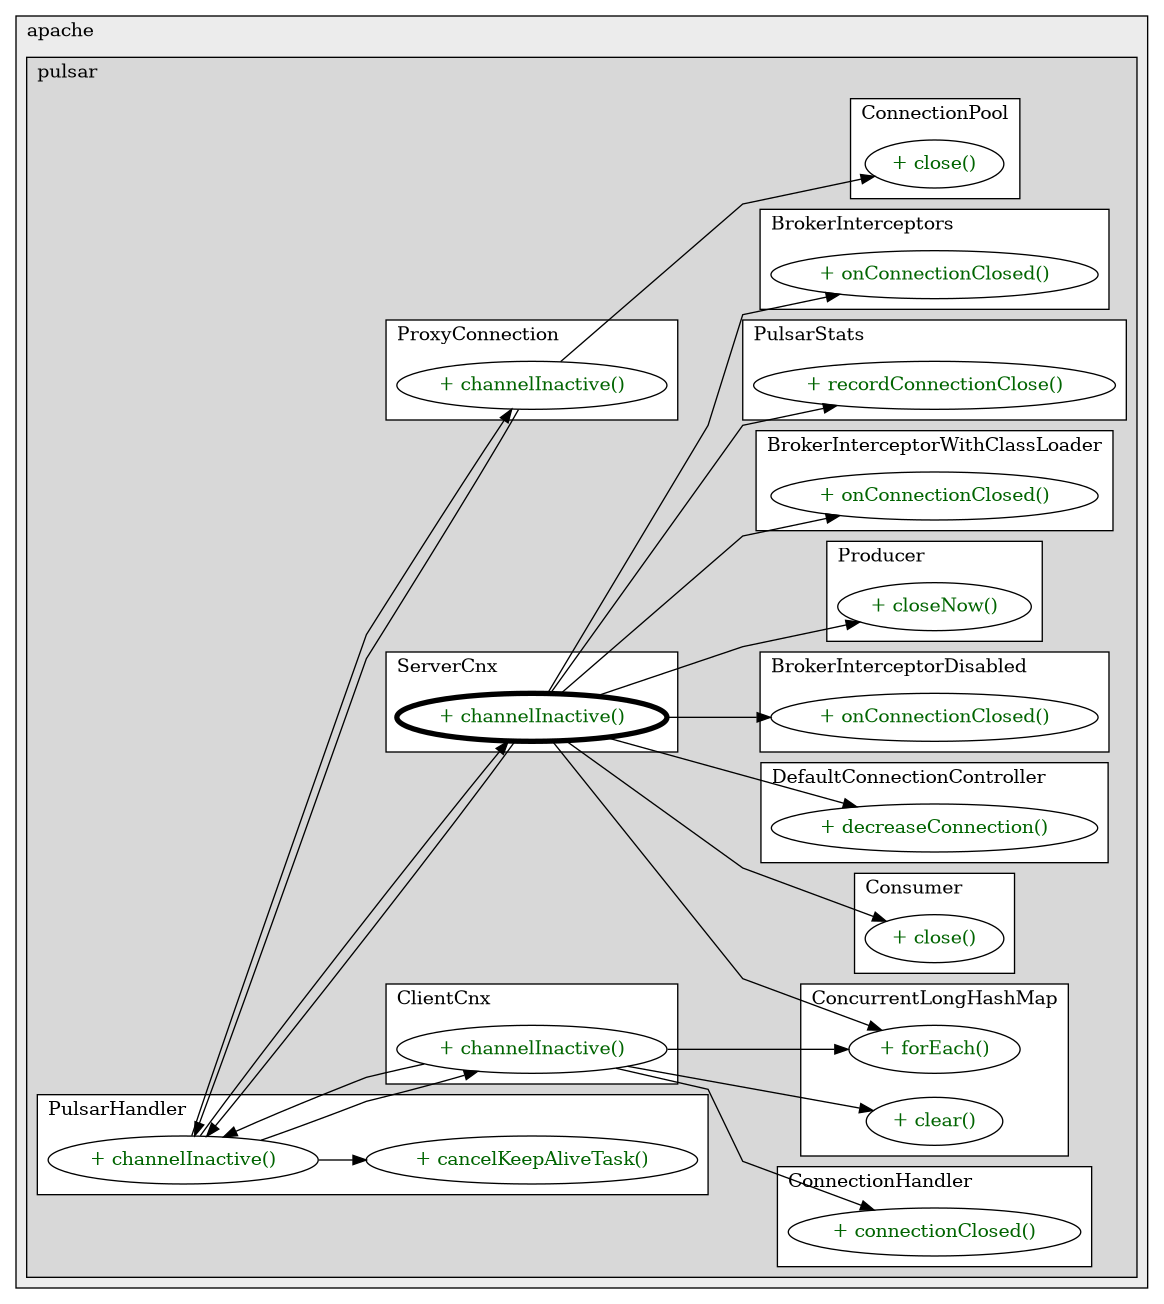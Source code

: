 @startuml

/' diagram meta data start
config=CallConfiguration;
{
  "rootMethod": "org.apache.pulsar.broker.service.ServerCnx#channelInactive(ChannelHandlerContext)",
  "projectClassification": {
    "searchMode": "OpenProject", // OpenProject, AllProjects
    "includedProjects": "",
    "pathEndKeywords": "*.impl",
    "isClientPath": "",
    "isClientName": "",
    "isTestPath": "",
    "isTestName": "",
    "isMappingPath": "",
    "isMappingName": "",
    "isDataAccessPath": "",
    "isDataAccessName": "",
    "isDataStructurePath": "",
    "isDataStructureName": "",
    "isInterfaceStructuresPath": "",
    "isInterfaceStructuresName": "",
    "isEntryPointPath": "",
    "isEntryPointName": "",
    "treatFinalFieldsAsMandatory": false
  },
  "graphRestriction": {
    "classPackageExcludeFilter": "",
    "classPackageIncludeFilter": "",
    "classNameExcludeFilter": "",
    "classNameIncludeFilter": "",
    "methodNameExcludeFilter": "",
    "methodNameIncludeFilter": "",
    "removeByInheritance": "", // inheritance/annotation based filtering is done in a second step
    "removeByAnnotation": "",
    "removeByClassPackage": "", // cleanup the graph after inheritance/annotation based filtering is done
    "removeByClassName": "",
    "cutMappings": false,
    "cutEnum": true,
    "cutTests": true,
    "cutClient": true,
    "cutDataAccess": true,
    "cutInterfaceStructures": true,
    "cutDataStructures": true,
    "cutGetterAndSetter": true,
    "cutConstructors": true
  },
  "graphTraversal": {
    "forwardDepth": 3,
    "backwardDepth": 3,
    "classPackageExcludeFilter": "",
    "classPackageIncludeFilter": "",
    "classNameExcludeFilter": "",
    "classNameIncludeFilter": "",
    "methodNameExcludeFilter": "",
    "methodNameIncludeFilter": "",
    "hideMappings": false,
    "hideDataStructures": false,
    "hidePrivateMethods": true,
    "hideInterfaceCalls": true, // indirection: implementation -> interface (is hidden) -> implementation
    "onlyShowApplicationEntryPoints": false, // root node is included
    "useMethodCallsForStructureDiagram": "ForwardOnly" // ForwardOnly, BothDirections, No
  },
  "details": {
    "aggregation": "GroupByClass", // ByClass, GroupByClass, None
    "showMethodParametersTypes": false,
    "showMethodParametersNames": false,
    "showMethodReturnType": false,
    "showPackageLevels": 2,
    "showCallOrder": false,
    "edgeMode": "MethodsOnly", // TypesOnly, MethodsOnly, TypesAndMethods, MethodsAndDirectTypeUsage
    "showDetailedClassStructure": false
  },
  "rootClass": "org.apache.pulsar.broker.service.ServerCnx",
  "extensionCallbackMethod": "" // qualified.class.name#methodName - signature: public static String method(String)
}
diagram meta data end '/



digraph g {
    rankdir="LR"
    splines=polyline
    

'nodes 
subgraph cluster_1411517106 { 
   	label=apache
	labeljust=l
	fillcolor="#ececec"
	style=filled
   
   subgraph cluster_523310109 { 
   	label=pulsar
	labeljust=l
	fillcolor="#d8d8d8"
	style=filled
   
   subgraph cluster_1046280548 { 
   	label=ClientCnx
	labeljust=l
	fillcolor=white
	style=filled
   
   ClientCnx12001400XXXchannelInactive604153544[
	label="+ channelInactive()"
	style=filled
	fillcolor=white
	tooltip="ClientCnx

null"
	fontcolor=darkgreen
];
} 

subgraph cluster_1224357303 { 
   	label=Consumer
	labeljust=l
	fillcolor=white
	style=filled
   
   Consumer1718290011XXXclose0[
	label="+ close()"
	style=filled
	fillcolor=white
	tooltip="Consumer

&#10;  Close the consumer if: a. the connection is dropped b. connection is open (graceful close) and there are no&#10;  pending message acks&#10; "
	fontcolor=darkgreen
];
} 

subgraph cluster_1263077722 { 
   	label=DefaultConnectionController
	labeljust=l
	fillcolor=white
	style=filled
   
   DefaultConnectionController1434559213XXXdecreaseConnection159223009[
	label="+ decreaseConnection()"
	style=filled
	fillcolor=white
	tooltip="DefaultConnectionController

&#10;  Decrease the number of connections counter.&#10;  @param remoteAddress&#10; "
	fontcolor=darkgreen
];
} 

subgraph cluster_144653824 { 
   	label=BrokerInterceptorDisabled
	labeljust=l
	fillcolor=white
	style=filled
   
   BrokerInterceptorDisabled1593963802XXXonConnectionClosed1806503690[
	label="+ onConnectionClosed()"
	style=filled
	fillcolor=white
	tooltip="BrokerInterceptorDisabled

&#10;  Called by the broker while connection closed.&#10; "
	fontcolor=darkgreen
];
} 

subgraph cluster_1562185888 { 
   	label=ConnectionPool
	labeljust=l
	fillcolor=white
	style=filled
   
   ConnectionPool12001400XXXclose0[
	label="+ close()"
	style=filled
	fillcolor=white
	tooltip="ConnectionPool

null"
	fontcolor=darkgreen
];
} 

subgraph cluster_1660348955 { 
   	label=Producer
	labeljust=l
	fillcolor=white
	style=filled
   
   Producer1718290011XXXcloseNow64711720[
	label="+ closeNow()"
	style=filled
	fillcolor=white
	tooltip="Producer

null"
	fontcolor=darkgreen
];
} 

subgraph cluster_1784639295 { 
   	label=BrokerInterceptorWithClassLoader
	labeljust=l
	fillcolor=white
	style=filled
   
   BrokerInterceptorWithClassLoader1588982040XXXonConnectionClosed1806503690[
	label="+ onConnectionClosed()"
	style=filled
	fillcolor=white
	tooltip="BrokerInterceptorWithClassLoader

&#10;  Called by the broker while connection closed.&#10; "
	fontcolor=darkgreen
];
} 

subgraph cluster_1859364881 { 
   	label=PulsarStats
	labeljust=l
	fillcolor=white
	style=filled
   
   PulsarStats1718290011XXXrecordConnectionClose0[
	label="+ recordConnectionClose()"
	style=filled
	fillcolor=white
	tooltip="PulsarStats

null"
	fontcolor=darkgreen
];
} 

subgraph cluster_1864234657 { 
   	label=PulsarHandler
	labeljust=l
	fillcolor=white
	style=filled
   
   PulsarHandler1070348832XXXcancelKeepAliveTask0[
	label="+ cancelKeepAliveTask()"
	style=filled
	fillcolor=white
	tooltip="PulsarHandler

null"
	fontcolor=darkgreen
];

PulsarHandler1070348832XXXchannelInactive604153544[
	label="+ channelInactive()"
	style=filled
	fillcolor=white
	tooltip="PulsarHandler

null"
	fontcolor=darkgreen
];
} 

subgraph cluster_2021095034 { 
   	label=ConnectionHandler
	labeljust=l
	fillcolor=white
	style=filled
   
   ConnectionHandler12001400XXXconnectionClosed99851650[
	label="+ connectionClosed()"
	style=filled
	fillcolor=white
	tooltip="ConnectionHandler

null"
	fontcolor=darkgreen
];
} 

subgraph cluster_2126729805 { 
   	label=BrokerInterceptors
	labeljust=l
	fillcolor=white
	style=filled
   
   BrokerInterceptors1588982040XXXonConnectionClosed1806503690[
	label="+ onConnectionClosed()"
	style=filled
	fillcolor=white
	tooltip="BrokerInterceptors

&#10;  Called by the broker while connection closed.&#10; "
	fontcolor=darkgreen
];
} 

subgraph cluster_330549314 { 
   	label=ConcurrentLongHashMap
	labeljust=l
	fillcolor=white
	style=filled
   
   ConcurrentLongHashMap201476337XXXclear0[
	label="+ clear()"
	style=filled
	fillcolor=white
	tooltip="ConcurrentLongHashMap

null"
	fontcolor=darkgreen
];

ConcurrentLongHashMap201476337XXXforEach873463684[
	label="+ forEach()"
	style=filled
	fillcolor=white
	tooltip="ConcurrentLongHashMap

null"
	fontcolor=darkgreen
];
} 

subgraph cluster_923169591 { 
   	label=ServerCnx
	labeljust=l
	fillcolor=white
	style=filled
   
   ServerCnx1718290011XXXchannelInactive604153544[
	label="+ channelInactive()"
	style=filled
	fillcolor=white
	tooltip="ServerCnx

null"
	penwidth=4
	fontcolor=darkgreen
];
} 

subgraph cluster_961973220 { 
   	label=ProxyConnection
	labeljust=l
	fillcolor=white
	style=filled
   
   ProxyConnection79518146XXXchannelInactive604153544[
	label="+ channelInactive()"
	style=filled
	fillcolor=white
	tooltip="ProxyConnection

null"
	fontcolor=darkgreen
];
} 
} 
} 

'edges    
ClientCnx12001400XXXchannelInactive604153544 -> ConcurrentLongHashMap201476337XXXclear0;
ClientCnx12001400XXXchannelInactive604153544 -> ConcurrentLongHashMap201476337XXXforEach873463684;
ClientCnx12001400XXXchannelInactive604153544 -> ConnectionHandler12001400XXXconnectionClosed99851650;
ClientCnx12001400XXXchannelInactive604153544 -> PulsarHandler1070348832XXXchannelInactive604153544;
ProxyConnection79518146XXXchannelInactive604153544 -> ConnectionPool12001400XXXclose0;
ProxyConnection79518146XXXchannelInactive604153544 -> PulsarHandler1070348832XXXchannelInactive604153544;
PulsarHandler1070348832XXXchannelInactive604153544 -> ClientCnx12001400XXXchannelInactive604153544;
PulsarHandler1070348832XXXchannelInactive604153544 -> ProxyConnection79518146XXXchannelInactive604153544;
PulsarHandler1070348832XXXchannelInactive604153544 -> PulsarHandler1070348832XXXcancelKeepAliveTask0;
PulsarHandler1070348832XXXchannelInactive604153544 -> ServerCnx1718290011XXXchannelInactive604153544;
ServerCnx1718290011XXXchannelInactive604153544 -> BrokerInterceptorDisabled1593963802XXXonConnectionClosed1806503690;
ServerCnx1718290011XXXchannelInactive604153544 -> BrokerInterceptorWithClassLoader1588982040XXXonConnectionClosed1806503690;
ServerCnx1718290011XXXchannelInactive604153544 -> BrokerInterceptors1588982040XXXonConnectionClosed1806503690;
ServerCnx1718290011XXXchannelInactive604153544 -> ConcurrentLongHashMap201476337XXXforEach873463684;
ServerCnx1718290011XXXchannelInactive604153544 -> Consumer1718290011XXXclose0;
ServerCnx1718290011XXXchannelInactive604153544 -> DefaultConnectionController1434559213XXXdecreaseConnection159223009;
ServerCnx1718290011XXXchannelInactive604153544 -> Producer1718290011XXXcloseNow64711720;
ServerCnx1718290011XXXchannelInactive604153544 -> PulsarHandler1070348832XXXchannelInactive604153544;
ServerCnx1718290011XXXchannelInactive604153544 -> PulsarStats1718290011XXXrecordConnectionClose0;
    
}
@enduml